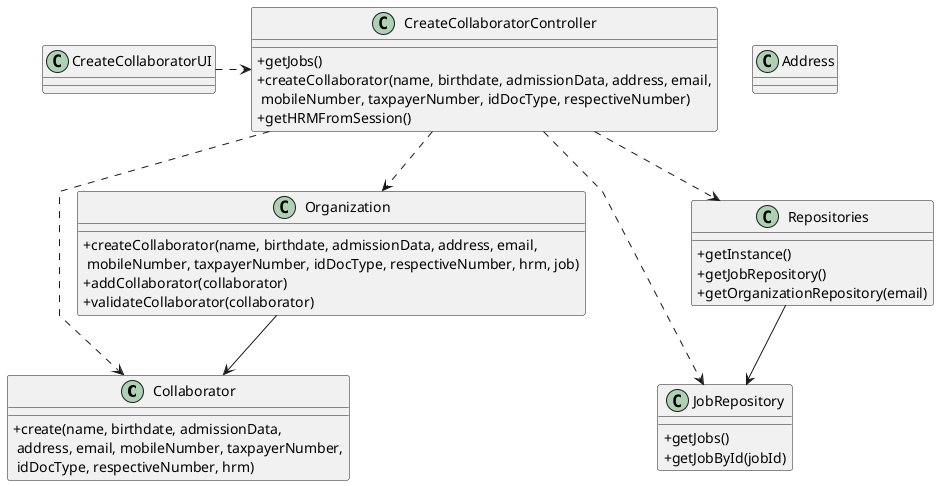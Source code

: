 @startuml
'skinparam monochrome true
skinparam packageStyle rectangle
skinparam shadowing false
skinparam linetype polyline
'skinparam linetype orto

skinparam classAttributeIconSize 0


class Collaborator {
    + create(name, birthdate, admissionData,\n address, email, mobileNumber, taxpayerNumber,\n idDocType, respectiveNumber, hrm)
}

class Address {

}

class Organization {
    + createCollaborator(name, birthdate, admissionData, address, email,\n mobileNumber, taxpayerNumber, idDocType, respectiveNumber, hrm, job)
    + addCollaborator(collaborator)
    + validateCollaborator(collaborator)
}

class JobRepository {
    + getJobs()
    + getJobById(jobId)
}

class Repositories {
    + getInstance()
    + getJobRepository()
    + getOrganizationRepository(email)
}

class CreateCollaboratorController {
    + getJobs()
    + createCollaborator(name, birthdate, admissionData, address, email,\n mobileNumber, taxpayerNumber, idDocType, respectiveNumber)
    + getHRMFromSession()
}

class CreateCollaboratorUI {
}


CreateCollaboratorUI .right.> CreateCollaboratorController
CreateCollaboratorController ..> Organization
Organization -down-> Collaborator
CreateCollaboratorController ..> JobRepository
CreateCollaboratorController ..> Collaborator
CreateCollaboratorController ..> Repositories
Repositories --> JobRepository



@enduml
